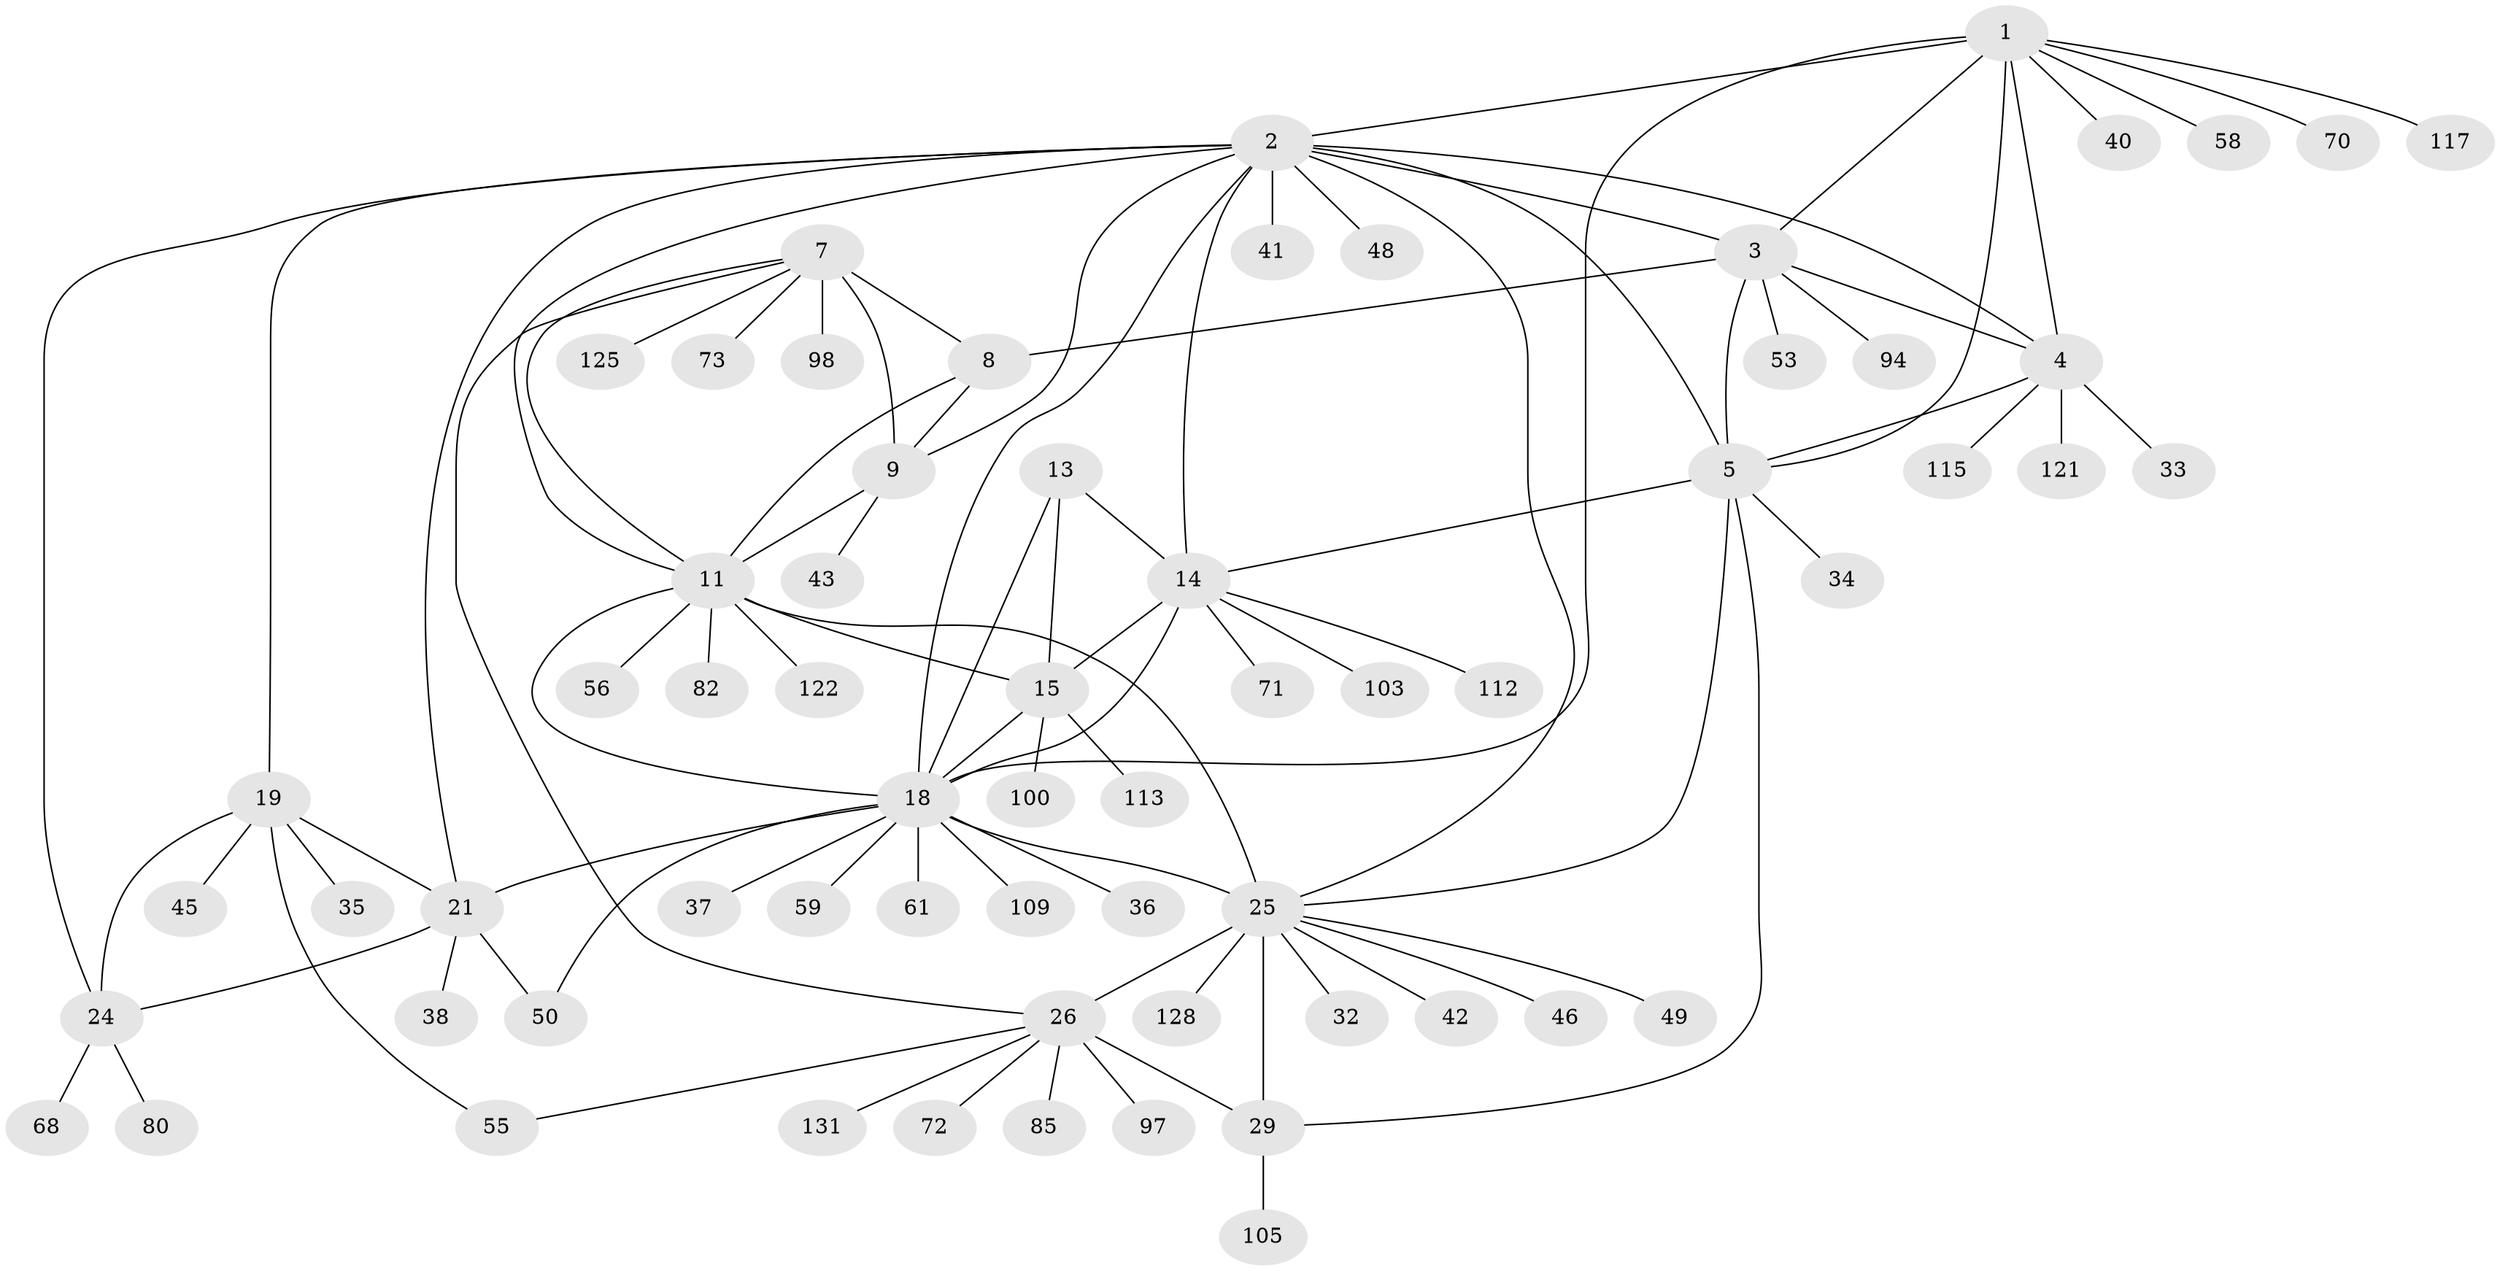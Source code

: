 // original degree distribution, {10: 0.03816793893129771, 12: 0.015267175572519083, 8: 0.04580152671755725, 5: 0.015267175572519083, 9: 0.030534351145038167, 6: 0.015267175572519083, 11: 0.007633587786259542, 7: 0.04580152671755725, 16: 0.007633587786259542, 17: 0.007633587786259542, 1: 0.5954198473282443, 2: 0.1450381679389313, 3: 0.030534351145038167}
// Generated by graph-tools (version 1.1) at 2025/15/03/09/25 04:15:43]
// undirected, 65 vertices, 95 edges
graph export_dot {
graph [start="1"]
  node [color=gray90,style=filled];
  1;
  2 [super="+60+108+83+102+89+65+20"];
  3;
  4;
  5 [super="+6"];
  7;
  8 [super="+10+123+96+47"];
  9 [super="+44+69+12+39"];
  11 [super="+76"];
  13 [super="+101+130+16"];
  14;
  15 [super="+17"];
  18;
  19 [super="+62+86+66+22+52"];
  21;
  24;
  25 [super="+30+75+88+28+27"];
  26 [super="+64"];
  29;
  32;
  33;
  34;
  35;
  36;
  37;
  38 [super="+77"];
  40;
  41;
  42;
  43;
  45 [super="+118"];
  46;
  48;
  49;
  50;
  53 [super="+79+126"];
  55;
  56;
  58;
  59;
  61;
  68 [super="+78"];
  70;
  71;
  72;
  73;
  80;
  82 [super="+119"];
  85;
  94;
  97;
  98;
  100 [super="+110"];
  103;
  105;
  109;
  112;
  113;
  115;
  117;
  121;
  122;
  125;
  128;
  131;
  1 -- 2;
  1 -- 3;
  1 -- 4;
  1 -- 5 [weight=2];
  1 -- 18;
  1 -- 40;
  1 -- 58;
  1 -- 70;
  1 -- 117;
  2 -- 3;
  2 -- 4;
  2 -- 5 [weight=2];
  2 -- 9;
  2 -- 41;
  2 -- 11;
  2 -- 14;
  2 -- 48;
  2 -- 18;
  2 -- 19 [weight=3];
  2 -- 21;
  2 -- 24;
  2 -- 25 [weight=3];
  3 -- 4;
  3 -- 5 [weight=2];
  3 -- 8;
  3 -- 53;
  3 -- 94;
  4 -- 5 [weight=2];
  4 -- 33;
  4 -- 115;
  4 -- 121;
  5 -- 34;
  5 -- 14;
  5 -- 25;
  5 -- 29;
  7 -- 8 [weight=2];
  7 -- 9 [weight=2];
  7 -- 11;
  7 -- 26;
  7 -- 73;
  7 -- 98;
  7 -- 125;
  8 -- 9 [weight=4];
  8 -- 11 [weight=2];
  9 -- 11 [weight=2];
  9 -- 43;
  11 -- 56;
  11 -- 82;
  11 -- 122;
  11 -- 25;
  11 -- 18;
  11 -- 15;
  13 -- 14 [weight=2];
  13 -- 15 [weight=4];
  13 -- 18 [weight=2];
  14 -- 15 [weight=2];
  14 -- 18;
  14 -- 71;
  14 -- 103;
  14 -- 112;
  15 -- 18 [weight=2];
  15 -- 100;
  15 -- 113;
  18 -- 21;
  18 -- 25;
  18 -- 36;
  18 -- 37;
  18 -- 50;
  18 -- 59;
  18 -- 61;
  18 -- 109;
  19 -- 21 [weight=3];
  19 -- 24 [weight=3];
  19 -- 35;
  19 -- 55;
  19 -- 45;
  21 -- 24;
  21 -- 38;
  21 -- 50;
  24 -- 68;
  24 -- 80;
  25 -- 26 [weight=4];
  25 -- 29 [weight=4];
  25 -- 49;
  25 -- 128;
  25 -- 32;
  25 -- 46;
  25 -- 42;
  26 -- 29;
  26 -- 55;
  26 -- 72;
  26 -- 85;
  26 -- 97;
  26 -- 131;
  29 -- 105;
}
